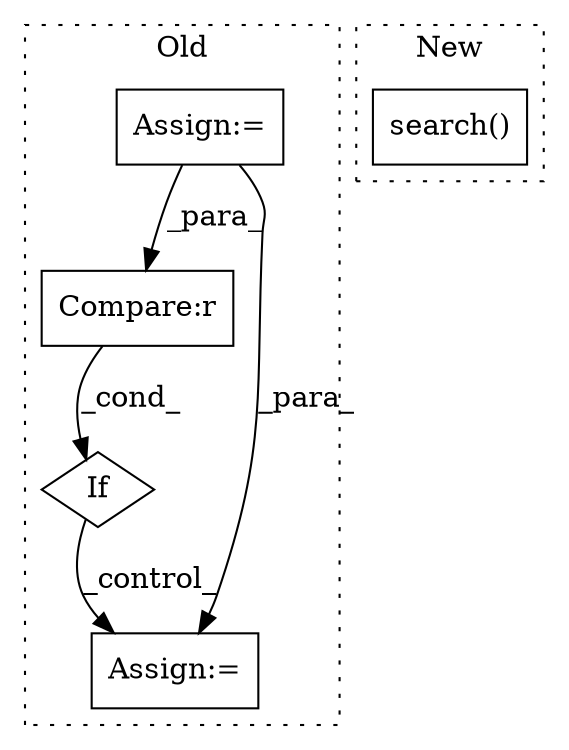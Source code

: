 digraph G {
subgraph cluster0 {
1 [label="If" a="96" s="2713" l="3" shape="diamond"];
3 [label="Compare:r" a="40" s="2716" l="17" shape="box"];
4 [label="Assign:=" a="68" s="2910" l="3" shape="box"];
5 [label="Assign:=" a="68" s="2544" l="3" shape="box"];
label = "Old";
style="dotted";
}
subgraph cluster1 {
2 [label="search()" a="75" s="2394" l="262" shape="box"];
label = "New";
style="dotted";
}
1 -> 4 [label="_control_"];
3 -> 1 [label="_cond_"];
5 -> 3 [label="_para_"];
5 -> 4 [label="_para_"];
}